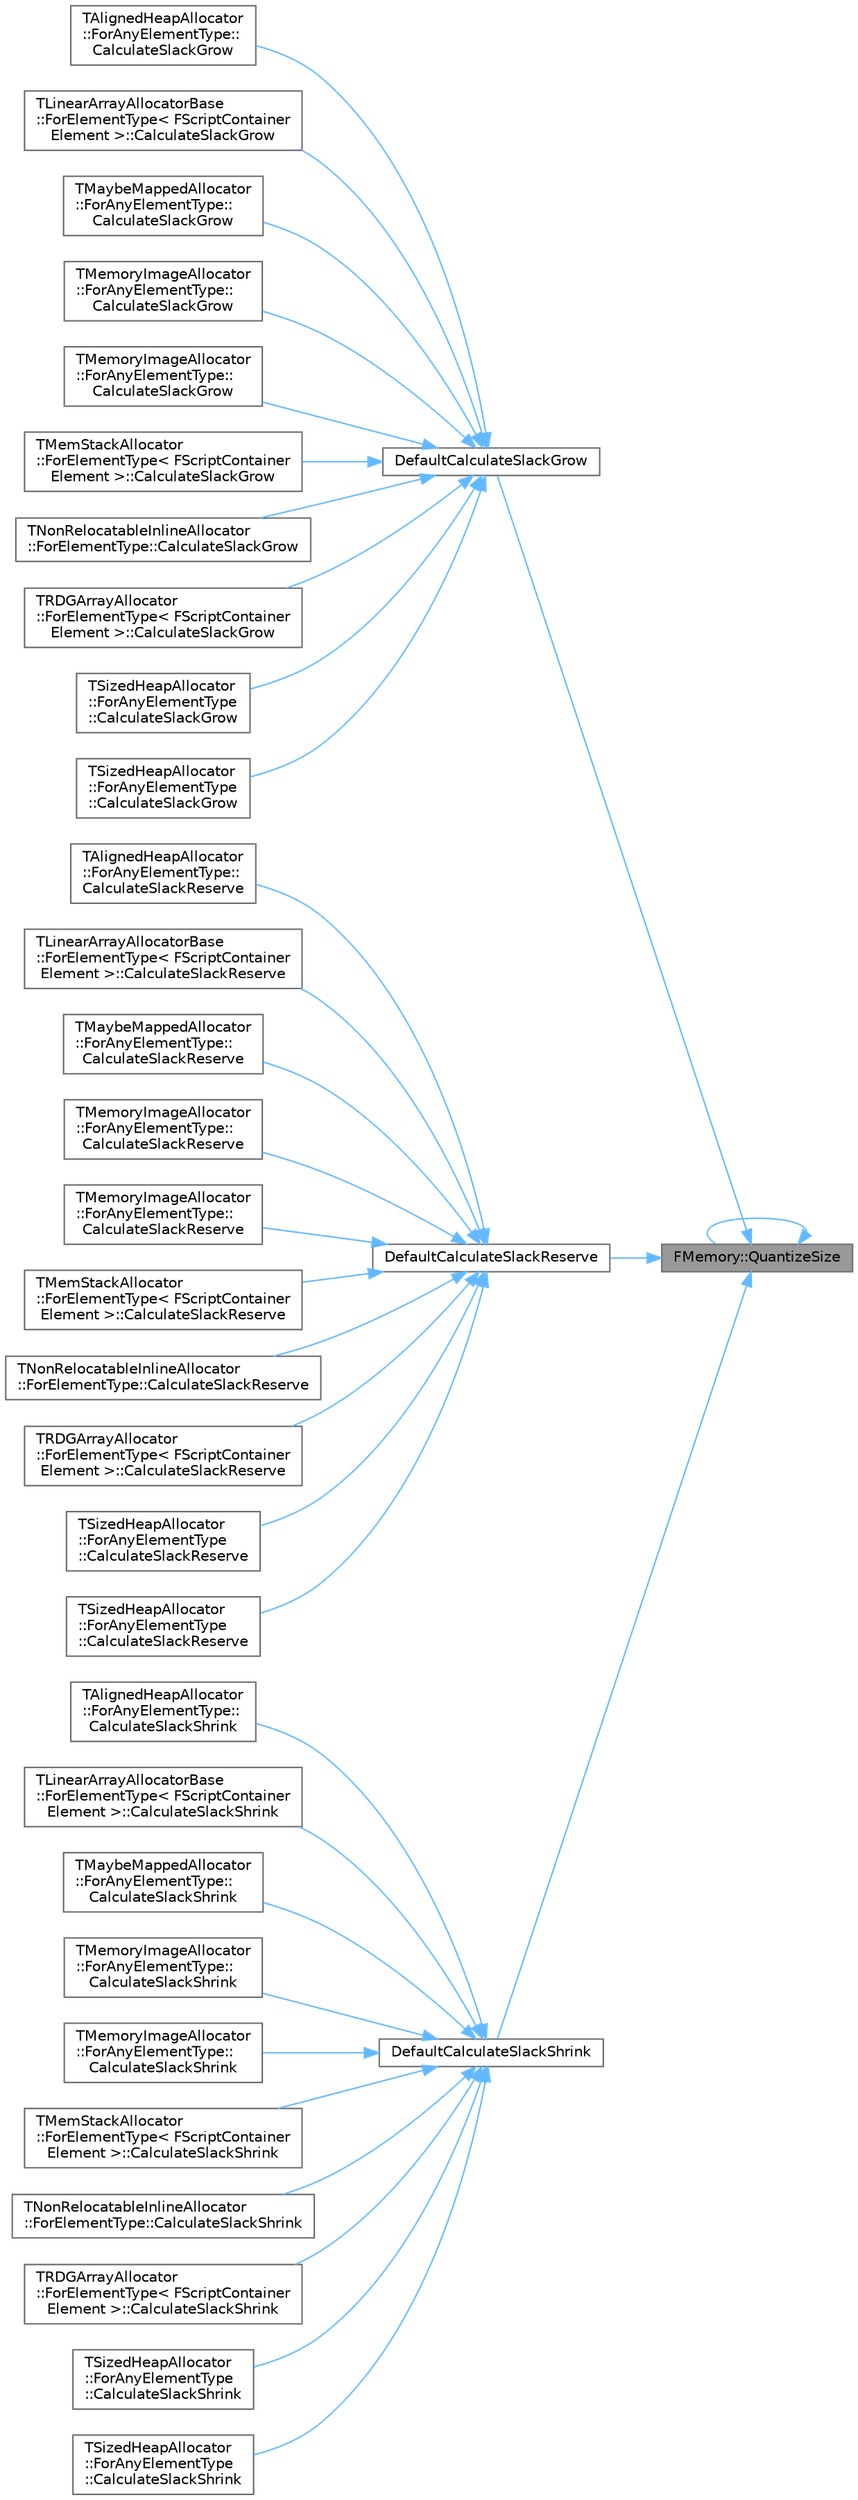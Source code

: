 digraph "FMemory::QuantizeSize"
{
 // INTERACTIVE_SVG=YES
 // LATEX_PDF_SIZE
  bgcolor="transparent";
  edge [fontname=Helvetica,fontsize=10,labelfontname=Helvetica,labelfontsize=10];
  node [fontname=Helvetica,fontsize=10,shape=box,height=0.2,width=0.4];
  rankdir="RL";
  Node1 [id="Node000001",label="FMemory::QuantizeSize",height=0.2,width=0.4,color="gray40", fillcolor="grey60", style="filled", fontcolor="black",tooltip="For some allocators this will return the actual size that should be requested to eliminate internal f..."];
  Node1 -> Node2 [id="edge1_Node000001_Node000002",dir="back",color="steelblue1",style="solid",tooltip=" "];
  Node2 [id="Node000002",label="DefaultCalculateSlackGrow",height=0.2,width=0.4,color="grey40", fillcolor="white", style="filled",URL="$d7/dff/ContainerAllocationPolicies_8h.html#a8590ad621afa0ccc3b1bd0e66137db70",tooltip=" "];
  Node2 -> Node3 [id="edge2_Node000002_Node000003",dir="back",color="steelblue1",style="solid",tooltip=" "];
  Node3 [id="Node000003",label="TAlignedHeapAllocator\l::ForAnyElementType::\lCalculateSlackGrow",height=0.2,width=0.4,color="grey40", fillcolor="white", style="filled",URL="$d4/d0b/classTAlignedHeapAllocator_1_1ForAnyElementType.html#af1d3fd5a1df451fd8f3550761deb3035",tooltip=" "];
  Node2 -> Node4 [id="edge3_Node000002_Node000004",dir="back",color="steelblue1",style="solid",tooltip=" "];
  Node4 [id="Node000004",label="TLinearArrayAllocatorBase\l::ForElementType\< FScriptContainer\lElement \>::CalculateSlackGrow",height=0.2,width=0.4,color="grey40", fillcolor="white", style="filled",URL="$d1/d23/classTLinearArrayAllocatorBase_1_1ForElementType.html#a57fdc813c9c2bb8215e12a9ae0ed6dae",tooltip=" "];
  Node2 -> Node5 [id="edge4_Node000002_Node000005",dir="back",color="steelblue1",style="solid",tooltip=" "];
  Node5 [id="Node000005",label="TMaybeMappedAllocator\l::ForAnyElementType::\lCalculateSlackGrow",height=0.2,width=0.4,color="grey40", fillcolor="white", style="filled",URL="$d9/d4f/classTMaybeMappedAllocator_1_1ForAnyElementType.html#a65b81621368e44cfb73998a5c5875c08",tooltip=" "];
  Node2 -> Node6 [id="edge5_Node000002_Node000006",dir="back",color="steelblue1",style="solid",tooltip=" "];
  Node6 [id="Node000006",label="TMemoryImageAllocator\l::ForAnyElementType::\lCalculateSlackGrow",height=0.2,width=0.4,color="grey40", fillcolor="white", style="filled",URL="$d9/dd1/classTMemoryImageAllocator_1_1ForAnyElementType.html#ab4213f9b1165d46754cefca5e05a09db",tooltip=" "];
  Node2 -> Node7 [id="edge6_Node000002_Node000007",dir="back",color="steelblue1",style="solid",tooltip=" "];
  Node7 [id="Node000007",label="TMemoryImageAllocator\l::ForAnyElementType::\lCalculateSlackGrow",height=0.2,width=0.4,color="grey40", fillcolor="white", style="filled",URL="$d9/dd1/classTMemoryImageAllocator_1_1ForAnyElementType.html#a67ecb0aa57e977bb2af523f42429a4f6",tooltip=" "];
  Node2 -> Node8 [id="edge7_Node000002_Node000008",dir="back",color="steelblue1",style="solid",tooltip=" "];
  Node8 [id="Node000008",label="TMemStackAllocator\l::ForElementType\< FScriptContainer\lElement \>::CalculateSlackGrow",height=0.2,width=0.4,color="grey40", fillcolor="white", style="filled",URL="$df/deb/classTMemStackAllocator_1_1ForElementType.html#a91c2c987f7f78f3d1bbb10f016f3d07e",tooltip=" "];
  Node2 -> Node9 [id="edge8_Node000002_Node000009",dir="back",color="steelblue1",style="solid",tooltip=" "];
  Node9 [id="Node000009",label="TNonRelocatableInlineAllocator\l::ForElementType::CalculateSlackGrow",height=0.2,width=0.4,color="grey40", fillcolor="white", style="filled",URL="$d5/db2/classTNonRelocatableInlineAllocator_1_1ForElementType.html#acee2b018b6ff59a4d67d91ba578c7afd",tooltip=" "];
  Node2 -> Node10 [id="edge9_Node000002_Node000010",dir="back",color="steelblue1",style="solid",tooltip=" "];
  Node10 [id="Node000010",label="TRDGArrayAllocator\l::ForElementType\< FScriptContainer\lElement \>::CalculateSlackGrow",height=0.2,width=0.4,color="grey40", fillcolor="white", style="filled",URL="$d2/d65/classTRDGArrayAllocator_1_1ForElementType.html#aac4cb2c3a8d78323dde574b815f074a5",tooltip=" "];
  Node2 -> Node11 [id="edge10_Node000002_Node000011",dir="back",color="steelblue1",style="solid",tooltip=" "];
  Node11 [id="Node000011",label="TSizedHeapAllocator\l::ForAnyElementType\l::CalculateSlackGrow",height=0.2,width=0.4,color="grey40", fillcolor="white", style="filled",URL="$d0/d56/classTSizedHeapAllocator_1_1ForAnyElementType.html#aa2f3ba9ccabc681e235a8f905a946e63",tooltip=" "];
  Node2 -> Node12 [id="edge11_Node000002_Node000012",dir="back",color="steelblue1",style="solid",tooltip=" "];
  Node12 [id="Node000012",label="TSizedHeapAllocator\l::ForAnyElementType\l::CalculateSlackGrow",height=0.2,width=0.4,color="grey40", fillcolor="white", style="filled",URL="$d0/d56/classTSizedHeapAllocator_1_1ForAnyElementType.html#a773e267dc3a8ea5a81d183cc5ccb9e03",tooltip=" "];
  Node1 -> Node13 [id="edge12_Node000001_Node000013",dir="back",color="steelblue1",style="solid",tooltip=" "];
  Node13 [id="Node000013",label="DefaultCalculateSlackReserve",height=0.2,width=0.4,color="grey40", fillcolor="white", style="filled",URL="$d7/dff/ContainerAllocationPolicies_8h.html#ac8f8a0e5ad8fc5b7053f2b60a15904ea",tooltip=" "];
  Node13 -> Node14 [id="edge13_Node000013_Node000014",dir="back",color="steelblue1",style="solid",tooltip=" "];
  Node14 [id="Node000014",label="TAlignedHeapAllocator\l::ForAnyElementType::\lCalculateSlackReserve",height=0.2,width=0.4,color="grey40", fillcolor="white", style="filled",URL="$d4/d0b/classTAlignedHeapAllocator_1_1ForAnyElementType.html#a61aa099998425ff25195317c7d306c91",tooltip=" "];
  Node13 -> Node15 [id="edge14_Node000013_Node000015",dir="back",color="steelblue1",style="solid",tooltip=" "];
  Node15 [id="Node000015",label="TLinearArrayAllocatorBase\l::ForElementType\< FScriptContainer\lElement \>::CalculateSlackReserve",height=0.2,width=0.4,color="grey40", fillcolor="white", style="filled",URL="$d1/d23/classTLinearArrayAllocatorBase_1_1ForElementType.html#ad30fe8979c9fdce19319079a8e657bc6",tooltip=" "];
  Node13 -> Node16 [id="edge15_Node000013_Node000016",dir="back",color="steelblue1",style="solid",tooltip=" "];
  Node16 [id="Node000016",label="TMaybeMappedAllocator\l::ForAnyElementType::\lCalculateSlackReserve",height=0.2,width=0.4,color="grey40", fillcolor="white", style="filled",URL="$d9/d4f/classTMaybeMappedAllocator_1_1ForAnyElementType.html#a634ef2717030fe52207558923053cbbc",tooltip=" "];
  Node13 -> Node17 [id="edge16_Node000013_Node000017",dir="back",color="steelblue1",style="solid",tooltip=" "];
  Node17 [id="Node000017",label="TMemoryImageAllocator\l::ForAnyElementType::\lCalculateSlackReserve",height=0.2,width=0.4,color="grey40", fillcolor="white", style="filled",URL="$d9/dd1/classTMemoryImageAllocator_1_1ForAnyElementType.html#a3d1a28fd054491aac55e80b92bf85e27",tooltip=" "];
  Node13 -> Node18 [id="edge17_Node000013_Node000018",dir="back",color="steelblue1",style="solid",tooltip=" "];
  Node18 [id="Node000018",label="TMemoryImageAllocator\l::ForAnyElementType::\lCalculateSlackReserve",height=0.2,width=0.4,color="grey40", fillcolor="white", style="filled",URL="$d9/dd1/classTMemoryImageAllocator_1_1ForAnyElementType.html#aa65775e38468f64bccca9b6de29224e2",tooltip=" "];
  Node13 -> Node19 [id="edge18_Node000013_Node000019",dir="back",color="steelblue1",style="solid",tooltip=" "];
  Node19 [id="Node000019",label="TMemStackAllocator\l::ForElementType\< FScriptContainer\lElement \>::CalculateSlackReserve",height=0.2,width=0.4,color="grey40", fillcolor="white", style="filled",URL="$df/deb/classTMemStackAllocator_1_1ForElementType.html#a4188bb271aed825345fd8bc9259b135a",tooltip=" "];
  Node13 -> Node20 [id="edge19_Node000013_Node000020",dir="back",color="steelblue1",style="solid",tooltip=" "];
  Node20 [id="Node000020",label="TNonRelocatableInlineAllocator\l::ForElementType::CalculateSlackReserve",height=0.2,width=0.4,color="grey40", fillcolor="white", style="filled",URL="$d5/db2/classTNonRelocatableInlineAllocator_1_1ForElementType.html#a982da9bccf819630bcd7098e7e5a8775",tooltip=" "];
  Node13 -> Node21 [id="edge20_Node000013_Node000021",dir="back",color="steelblue1",style="solid",tooltip=" "];
  Node21 [id="Node000021",label="TRDGArrayAllocator\l::ForElementType\< FScriptContainer\lElement \>::CalculateSlackReserve",height=0.2,width=0.4,color="grey40", fillcolor="white", style="filled",URL="$d2/d65/classTRDGArrayAllocator_1_1ForElementType.html#acd796aeee1ed74020e6b74d79575070c",tooltip=" "];
  Node13 -> Node22 [id="edge21_Node000013_Node000022",dir="back",color="steelblue1",style="solid",tooltip=" "];
  Node22 [id="Node000022",label="TSizedHeapAllocator\l::ForAnyElementType\l::CalculateSlackReserve",height=0.2,width=0.4,color="grey40", fillcolor="white", style="filled",URL="$d0/d56/classTSizedHeapAllocator_1_1ForAnyElementType.html#a2a6e3a60850e6f1ff161abafb7696612",tooltip=" "];
  Node13 -> Node23 [id="edge22_Node000013_Node000023",dir="back",color="steelblue1",style="solid",tooltip=" "];
  Node23 [id="Node000023",label="TSizedHeapAllocator\l::ForAnyElementType\l::CalculateSlackReserve",height=0.2,width=0.4,color="grey40", fillcolor="white", style="filled",URL="$d0/d56/classTSizedHeapAllocator_1_1ForAnyElementType.html#a06871679e1023a365505eac0e8152167",tooltip=" "];
  Node1 -> Node24 [id="edge23_Node000001_Node000024",dir="back",color="steelblue1",style="solid",tooltip=" "];
  Node24 [id="Node000024",label="DefaultCalculateSlackShrink",height=0.2,width=0.4,color="grey40", fillcolor="white", style="filled",URL="$d7/dff/ContainerAllocationPolicies_8h.html#a61422ef4efc8557fccf45eb2c1481c4a",tooltip=" "];
  Node24 -> Node25 [id="edge24_Node000024_Node000025",dir="back",color="steelblue1",style="solid",tooltip=" "];
  Node25 [id="Node000025",label="TAlignedHeapAllocator\l::ForAnyElementType::\lCalculateSlackShrink",height=0.2,width=0.4,color="grey40", fillcolor="white", style="filled",URL="$d4/d0b/classTAlignedHeapAllocator_1_1ForAnyElementType.html#a851acbb2d8ec1e833710fe2a6e47b48c",tooltip=" "];
  Node24 -> Node26 [id="edge25_Node000024_Node000026",dir="back",color="steelblue1",style="solid",tooltip=" "];
  Node26 [id="Node000026",label="TLinearArrayAllocatorBase\l::ForElementType\< FScriptContainer\lElement \>::CalculateSlackShrink",height=0.2,width=0.4,color="grey40", fillcolor="white", style="filled",URL="$d1/d23/classTLinearArrayAllocatorBase_1_1ForElementType.html#aeec53d4e36b934a58b0e103570df2943",tooltip=" "];
  Node24 -> Node27 [id="edge26_Node000024_Node000027",dir="back",color="steelblue1",style="solid",tooltip=" "];
  Node27 [id="Node000027",label="TMaybeMappedAllocator\l::ForAnyElementType::\lCalculateSlackShrink",height=0.2,width=0.4,color="grey40", fillcolor="white", style="filled",URL="$d9/d4f/classTMaybeMappedAllocator_1_1ForAnyElementType.html#ac851883ac9b4f1d4c024b4979ed2aa92",tooltip=" "];
  Node24 -> Node28 [id="edge27_Node000024_Node000028",dir="back",color="steelblue1",style="solid",tooltip=" "];
  Node28 [id="Node000028",label="TMemoryImageAllocator\l::ForAnyElementType::\lCalculateSlackShrink",height=0.2,width=0.4,color="grey40", fillcolor="white", style="filled",URL="$d9/dd1/classTMemoryImageAllocator_1_1ForAnyElementType.html#a154b0546cfbaaf08057e40c140ce81ec",tooltip=" "];
  Node24 -> Node29 [id="edge28_Node000024_Node000029",dir="back",color="steelblue1",style="solid",tooltip=" "];
  Node29 [id="Node000029",label="TMemoryImageAllocator\l::ForAnyElementType::\lCalculateSlackShrink",height=0.2,width=0.4,color="grey40", fillcolor="white", style="filled",URL="$d9/dd1/classTMemoryImageAllocator_1_1ForAnyElementType.html#ac51dbf467323d80bddfacf8a38610836",tooltip=" "];
  Node24 -> Node30 [id="edge29_Node000024_Node000030",dir="back",color="steelblue1",style="solid",tooltip=" "];
  Node30 [id="Node000030",label="TMemStackAllocator\l::ForElementType\< FScriptContainer\lElement \>::CalculateSlackShrink",height=0.2,width=0.4,color="grey40", fillcolor="white", style="filled",URL="$df/deb/classTMemStackAllocator_1_1ForElementType.html#aeb574e17f01f74144c2bae000a917022",tooltip=" "];
  Node24 -> Node31 [id="edge30_Node000024_Node000031",dir="back",color="steelblue1",style="solid",tooltip=" "];
  Node31 [id="Node000031",label="TNonRelocatableInlineAllocator\l::ForElementType::CalculateSlackShrink",height=0.2,width=0.4,color="grey40", fillcolor="white", style="filled",URL="$d5/db2/classTNonRelocatableInlineAllocator_1_1ForElementType.html#ac1b9af41b1e97d4a7b76c1103c831221",tooltip=" "];
  Node24 -> Node32 [id="edge31_Node000024_Node000032",dir="back",color="steelblue1",style="solid",tooltip=" "];
  Node32 [id="Node000032",label="TRDGArrayAllocator\l::ForElementType\< FScriptContainer\lElement \>::CalculateSlackShrink",height=0.2,width=0.4,color="grey40", fillcolor="white", style="filled",URL="$d2/d65/classTRDGArrayAllocator_1_1ForElementType.html#aedb75232badb22c82a0d7474e7fccab3",tooltip=" "];
  Node24 -> Node33 [id="edge32_Node000024_Node000033",dir="back",color="steelblue1",style="solid",tooltip=" "];
  Node33 [id="Node000033",label="TSizedHeapAllocator\l::ForAnyElementType\l::CalculateSlackShrink",height=0.2,width=0.4,color="grey40", fillcolor="white", style="filled",URL="$d0/d56/classTSizedHeapAllocator_1_1ForAnyElementType.html#a3f01831e65e30141b1395796f9209cd3",tooltip=" "];
  Node24 -> Node34 [id="edge33_Node000024_Node000034",dir="back",color="steelblue1",style="solid",tooltip=" "];
  Node34 [id="Node000034",label="TSizedHeapAllocator\l::ForAnyElementType\l::CalculateSlackShrink",height=0.2,width=0.4,color="grey40", fillcolor="white", style="filled",URL="$d0/d56/classTSizedHeapAllocator_1_1ForAnyElementType.html#abc49409ea91dbfe107126f31906ca7f0",tooltip=" "];
  Node1 -> Node1 [id="edge34_Node000001_Node000001",dir="back",color="steelblue1",style="solid",tooltip=" "];
}
